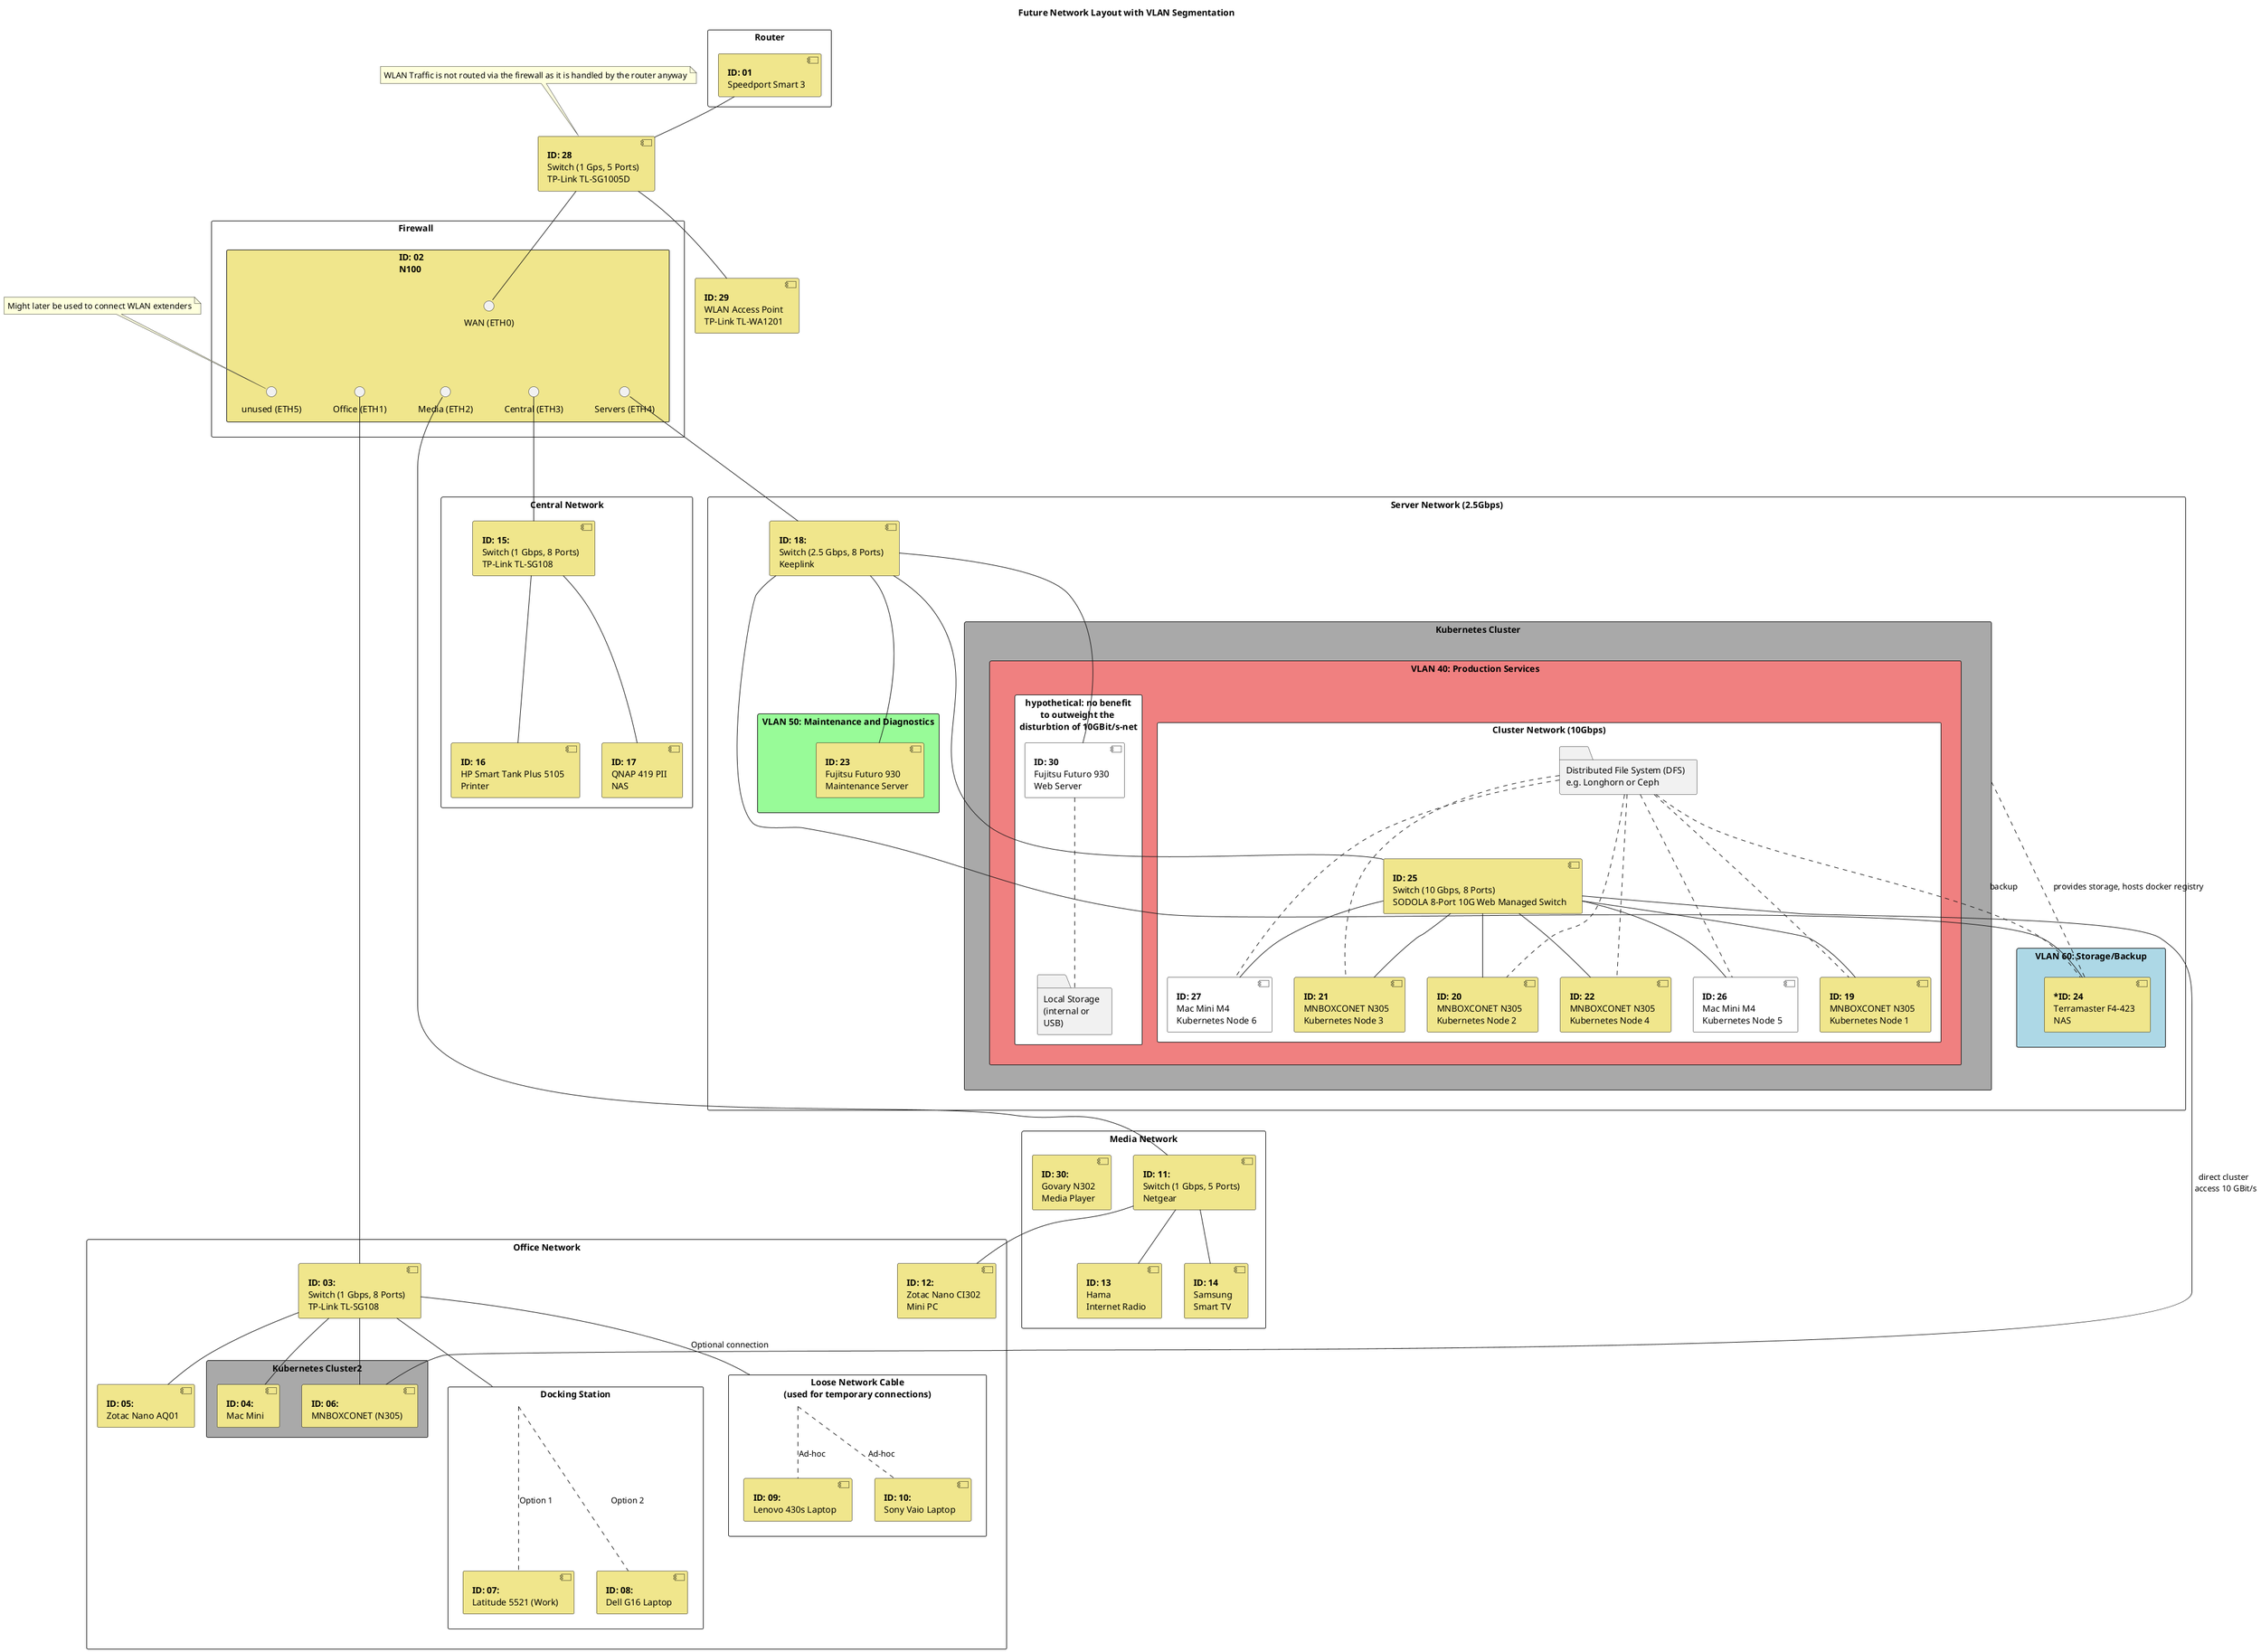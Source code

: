 @startuml
title Future Network Layout with VLAN Segmentation

skinparam component {
    BackgroundColor Khaki
    BorderColor Black
    FontColor Black
}


rectangle "Router" as Router {
    [**ID: 01**\nSpeedport Smart 3] as Router_Device
}

[**ID: 28**\nSwitch (1 Gps, 5 Ports)\nTP-Link TL-SG1005D] as SWITCH_REPEATER

[**ID: 29**\nWLAN Access Point\nTP-Link TL-WA1201] as REPEATER

rectangle "Firewall                            " as FW_Domain {
	rectangle "**ID: 02                                **\nN100                                 " as FW #Khaki {
    		circle "WAN (ETH0)" as FW_ETH_WAN
    		circle "Office (ETH1)" as FW_ETH_Office
    		circle "Media (ETH2)" as FW_ETH_Media
    		circle "Central (ETH3)" as FW_ETH_Central
    		circle "Servers (ETH4)" as FW_ETH_Servers
    		circle "unused (ETH5)" as FW_ETH_free
	}
}

rectangle "Media Network" as Media {
	
    [**ID: 11:**\nSwitch (1 Gbps, 5 Ports)\nNetgear] as SWITCH_MEDIA
    [**ID: 30:**\nGovary N302\nMedia Player] as Media_Glovary

    [**ID: 13**\nHama\nInternet Radio] as Media_Radio
    [**ID: 14**\nSamsung\nSmart TV] as Media_TV
}

rectangle "Central Network" as Central {
	
    [**ID: 15:**\nSwitch (1 Gbps, 8 Ports)\nTP-Link TL-SG108] as SWITCH_CENTRAL

    [**ID: 16**\nHP Smart Tank Plus 5105\nPrinter] as Central_Printer
    [**ID: 17**\nQNAP 419 PII\nNAS] as Central_NAS
}

rectangle "Office Network" as Office {
  	
    [**ID: 03:**\nSwitch (1 Gbps, 8 Ports)\nTP-Link TL-SG108] as SWITCH_OFFICE 

    [**ID: 05:**\nZotac Nano AQ01] as PC_Zotac
    [**ID: 12:**\nZotac Nano CI302\nMini PC] as Media_Zotac

    rectangle "Kubernetes Cluster2" as K8s2 #Darkgrey {
        [**ID: 04:**\nMac Mini] as PC_Mac
    	[**ID: 06:**\nMNBOXCONET (N305)] as PC_MNBOX
    }	

    rectangle "Docking Station" as Dock {
        [**ID: 07:**\nLatitude 5521 (Work)] as Dock_Latitude
        [**ID: 08:**\nDell G16 Laptop] as Dock_G16
    }

    rectangle "Loose Network Cable\n(used for temporary connections)" as LooseCable {
        [**ID: 09:**\nLenovo 430s Laptop] as Cable_Lenovo
        [**ID: 10:**\nSony Vaio Laptop] as Cable_Sony
    }
}


rectangle "Server Network (2.5Gbps)" as ServerNet {

    [**ID: 18:**\nSwitch (2.5 Gbps, 8 Ports)\nKeeplink] as SWITCH_SERVERS

     rectangle "VLAN 60: Storage/Backup" as VLAN60 #LightBlue {
        [***ID: 24**\nTerramaster F4-423\nNAS] as NAS_Storage
     }

     rectangle "VLAN 50: Maintenance and Diagnostics" as VLAN50 #PaleGreen {
        [**ID: 23**\nFujitsu Futuro 930\nMaintenance Server] as Maintenance_Server
    }

    rectangle "Kubernetes Cluster" as K8s #Darkgrey {
	    rectangle "VLAN 40: Production Services" as VLAN40 #LightCoral {
		rectangle "Cluster Network (10Gbps)" as ClusterNet #White {
    			folder "Distributed File System (DFS)\ne.g. Longhorn or Ceph" as DFS
        		[**ID: 25**\nSwitch (10 Gbps, 8 Ports)\nSODOLA 8-Port 10G Web Managed Switch] as SWITCH_CLUSTER
        		[**ID: 19**\nMNBOXCONET N305\nKubernetes Node 1] as Cluster_Node_1
        		[**ID: 20**\nMNBOXCONET N305\nKubernetes Node 2] as Cluster_Node_2
        		[**ID: 21**\nMNBOXCONET N305\nKubernetes Node 3] as Cluster_Node_3
        		[**ID: 22**\nMNBOXCONET N305\nKubernetes Node 4] as Cluster_Node_4
        		[**ID: 26**\nMac Mini M4\nKubernetes Node 5] as Cluster_Node_5 #White
        		[**ID: 27**\nMac Mini M4\nKubernetes Node 6] as Cluster_Node_6 #White
		}
		rectangle "hypothetical: no benefit\nto outweight the \ndisturbtion of 10GBit/s-net" as hypothetical #White {
	            [**ID: 30**\nFujitsu Futuro 930\nWeb Server] as Web_Server #White
		    folder "Local Storage\n(internal or\nUSB)" as local_storage
		}
    	  }
     }

}

Router_Device -- SWITCH_REPEATER
SWITCH_REPEATER -- REPEATER
SWITCH_REPEATER -- FW_ETH_WAN

FW_ETH_WAN -[hidden]- FW_ETH_Office
FW_ETH_WAN -[hidden]- FW_ETH_Media
FW_ETH_WAN -[hidden]- FW_ETH_Central
FW_ETH_WAN -[hidden]- FW_ETH_Servers
FW_ETH_WAN -[hidden]- FW_ETH_free

FW_ETH_Office --- SWITCH_OFFICE
FW_ETH_Media --- SWITCH_MEDIA
FW_ETH_Central --- SWITCH_CENTRAL
FW_ETH_Servers --- SWITCH_SERVERS

SWITCH_OFFICE -- PC_Mac
SWITCH_OFFICE -- PC_Zotac
SWITCH_OFFICE -- PC_MNBOX
SWITCH_OFFICE -- Dock
SWITCH_OFFICE -- LooseCable : Optional connection

LooseCable .- Cable_Lenovo : Ad-hoc
LooseCable .- Cable_Sony : Ad-hoc

Dock -.- Dock_Latitude : Option 1
Dock -.- Dock_G16 : Option 2

SWITCH_MEDIA -- Media_Zotac
SWITCH_MEDIA -- Media_Radio
SWITCH_MEDIA -- Media_TV

SWITCH_CENTRAL -- Central_Printer
SWITCH_CENTRAL -- Central_NAS

SWITCH_SERVERS -[hidden]- VLAN40 : Production Services
SWITCH_SERVERS -[hidden]- VLAN50 : Maintenance and Diagnostics
SWITCH_SERVERS -[hidden]- VLAN60 : Storage/Backup

SWITCH_SERVERS -- SWITCH_CLUSTER
SWITCH_SERVERS -- Maintenance_Server 
SWITCH_SERVERS -- Web_Server 
SWITCH_SERVERS -- NAS_Storage 

Web_Server ... local_storage

SWITCH_CLUSTER -- Cluster_Node_1
SWITCH_CLUSTER -- Cluster_Node_2
SWITCH_CLUSTER -- Cluster_Node_3
SWITCH_CLUSTER -- Cluster_Node_4
SWITCH_CLUSTER -- Cluster_Node_5
SWITCH_CLUSTER -- Cluster_Node_6

SWITCH_CLUSTER ----- PC_MNBOX : direct cluster \n access 10 GBit/s

DFS ... Cluster_Node_1
DFS ... Cluster_Node_2
DFS ... Cluster_Node_3
DFS ... Cluster_Node_4
DFS ... Cluster_Node_5
DFS ... Cluster_Node_6
DFS ... NAS_Storage: backup




K8s ... NAS_Storage: provides storage, hosts docker registry


' note top of ServerNet : VLANs logically isolate server functions.
note top of FW_ETH_free : Might later be used to connect WLAN extenders

note top of SWITCH_REPEATER : WLAN Traffic is not routed via the firewall as it is handled by the router anyway

@enduml

